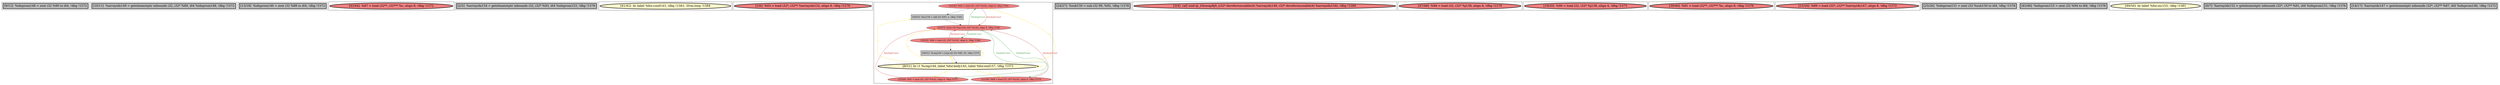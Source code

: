 
digraph G {





subgraph cluster18 {


node7298 [penwidth=3.0,fontsize=20,fillcolor=grey,label="[9/12]  %idxprom148 = zext i32 %90 to i64, !dbg !1572",shape=rectangle,style=filled ]



}

subgraph cluster16 {


node7296 [penwidth=3.0,fontsize=20,fillcolor=grey,label="[10/11]  %arrayidx149 = getelementptr inbounds i32, i32* %89, i64 %idxprom148, !dbg !1572",shape=rectangle,style=filled ]



}

subgraph cluster17 {


node7297 [penwidth=3.0,fontsize=20,fillcolor=grey,label="[13/18]  %idxprom146 = zext i32 %88 to i64, !dbg !1572",shape=rectangle,style=filled ]



}

subgraph cluster4 {


node7277 [penwidth=3.0,fontsize=20,fillcolor=lightcoral,label="[43/44]  %87 = load i32**, i32*** %c, align 8, !dbg !1572",shape=ellipse,style=filled ]



}

subgraph cluster3 {


node7276 [penwidth=3.0,fontsize=20,fillcolor=grey,label="[2/5]  %arrayidx154 = getelementptr inbounds i32, i32* %93, i64 %idxprom153, !dbg !1576",shape=rectangle,style=filled ]



}

subgraph cluster2 {


node7275 [penwidth=3.0,fontsize=20,fillcolor=lemonchiffon,label="[41/42]  br label %for.cond143, !dbg !1583, !llvm.loop !1584",shape=ellipse,style=filled ]



}

subgraph cluster1 {


node7274 [penwidth=3.0,fontsize=20,fillcolor=lightcoral,label="[1/6]  %93 = load i32*, i32** %arrayidx152, align 8, !dbg !1576",shape=ellipse,style=filled ]



}

subgraph cluster12 {


node7292 [fillcolor=lightcoral,label="[33/36]  %95 = load i32, i32* %i142, align 4, !dbg !1582",shape=ellipse,style=filled ]
node7286 [fillcolor=grey,label="[30/31]  %cmp144 = icmp ult i32 %86, 50, !dbg !1570",shape=rectangle,style=filled ]
node7289 [penwidth=3.0,fontsize=20,fillcolor=lemonchiffon,label="[8/51]  br i1 %cmp144, label %for.body145, label %for.end157, !dbg !1571",shape=ellipse,style=filled ]
node7285 [fillcolor=lightcoral,label="[23/28]  %92 = load i32, i32* %i142, align 4, !dbg !1577",shape=ellipse,style=filled ]
node7288 [fillcolor=grey,label="[34/35]  %inc156 = add i32 %95, 1, !dbg !1582",shape=rectangle,style=filled ]
node7290 [fillcolor=lightcoral,label="[29/32]  %86 = load i32, i32* %i142, align 4, !dbg !1568",shape=ellipse,style=filled ]
node7291 [fillcolor=lightcoral,label="[22/37]  store i32 %inc156, i32* %i142, align 4, !dbg !1582",shape=ellipse,style=filled ]
node7287 [fillcolor=lightcoral,label="[21/38]  %88 = load i32, i32* %i142, align 4, !dbg !1574",shape=ellipse,style=filled ]

node7291->node7292 [style=solid,color=forestgreen,label="T|indep|Const",penwidth=1.0,fontcolor=forestgreen ]
node7292->node7291 [style=solid,color=firebrick3,label="A|indep|Const",penwidth=1.0,fontcolor=firebrick3 ]
node7290->node7286 [style=solid,color=black,label="",penwidth=0.5,fontcolor=black ]
node7289->node7291 [style=solid,color=gold,label="C",penwidth=1.0,fontcolor=gold ]
node7285->node7291 [style=solid,color=firebrick3,label="A|indep|Const",penwidth=1.0,fontcolor=firebrick3 ]
node7291->node7287 [style=solid,color=forestgreen,label="T|indep|Const",penwidth=1.0,fontcolor=forestgreen ]
node7286->node7289 [style=solid,color=black,label="",penwidth=0.5,fontcolor=black ]
node7287->node7291 [style=solid,color=firebrick3,label="A|indep|Const",penwidth=1.0,fontcolor=firebrick3 ]
node7289->node7292 [style=solid,color=gold,label="C",penwidth=1.0,fontcolor=gold ]
node7292->node7288 [style=solid,color=black,label="",penwidth=0.5,fontcolor=black ]
node7291->node7285 [style=solid,color=forestgreen,label="T|indep|Const",penwidth=1.0,fontcolor=forestgreen ]
node7289->node7285 [style=solid,color=gold,label="C",penwidth=1.0,fontcolor=gold ]
node7289->node7288 [style=solid,color=gold,label="C",penwidth=1.0,fontcolor=gold ]
node7289->node7290 [style=solid,color=gold,label="C",penwidth=1.0,fontcolor=gold ]
node7289->node7286 [style=solid,color=gold,label="C",penwidth=1.0,fontcolor=gold ]
node7288->node7291 [style=solid,color=black,label="",penwidth=0.5,fontcolor=black ]
node7291->node7290 [style=solid,color=forestgreen,label="T|indep|Const",penwidth=1.0,fontcolor=forestgreen ]
node7290->node7291 [style=solid,color=firebrick3,label="A|indep|Const",penwidth=1.0,fontcolor=firebrick3 ]
node7289->node7287 [style=solid,color=gold,label="C",penwidth=1.0,fontcolor=gold ]
node7289->node7289 [style=solid,color=gold,label="C",penwidth=1.0,fontcolor=gold ]


}

subgraph cluster5 {


node7278 [penwidth=3.0,fontsize=20,fillcolor=grey,label="[24/27]  %sub150 = sub i32 99, %92, !dbg !1578",shape=rectangle,style=filled ]



}

subgraph cluster0 {


node7273 [penwidth=3.0,fontsize=20,fillcolor=lightcoral,label="[3/4]  call void @_Z4swapRjS_(i32* dereferenceable(4) %arrayidx149, i32* dereferenceable(4) %arrayidx154), !dbg !1580",shape=ellipse,style=filled ]



}

subgraph cluster6 {


node7279 [penwidth=3.0,fontsize=20,fillcolor=lightcoral,label="[47/48]  %94 = load i32, i32* %j138, align 4, !dbg !1579",shape=ellipse,style=filled ]



}

subgraph cluster14 {


node7294 [penwidth=3.0,fontsize=20,fillcolor=lightcoral,label="[19/20]  %90 = load i32, i32* %j138, align 4, !dbg !1575",shape=ellipse,style=filled ]



}

subgraph cluster7 {


node7280 [penwidth=3.0,fontsize=20,fillcolor=lightcoral,label="[39/40]  %91 = load i32**, i32*** %c, align 8, !dbg !1576",shape=ellipse,style=filled ]



}

subgraph cluster8 {


node7281 [penwidth=3.0,fontsize=20,fillcolor=lightcoral,label="[15/16]  %89 = load i32*, i32** %arrayidx147, align 8, !dbg !1572",shape=ellipse,style=filled ]



}

subgraph cluster9 {


node7282 [penwidth=3.0,fontsize=20,fillcolor=grey,label="[25/26]  %idxprom151 = zext i32 %sub150 to i64, !dbg !1576",shape=rectangle,style=filled ]



}

subgraph cluster10 {


node7283 [penwidth=3.0,fontsize=20,fillcolor=grey,label="[45/46]  %idxprom153 = zext i32 %94 to i64, !dbg !1576",shape=rectangle,style=filled ]



}

subgraph cluster11 {


node7284 [penwidth=3.0,fontsize=20,fillcolor=lemonchiffon,label="[49/50]  br label %for.inc155, !dbg !1581",shape=ellipse,style=filled ]



}

subgraph cluster13 {


node7293 [penwidth=3.0,fontsize=20,fillcolor=grey,label="[0/7]  %arrayidx152 = getelementptr inbounds i32*, i32** %91, i64 %idxprom151, !dbg !1576",shape=rectangle,style=filled ]



}

subgraph cluster15 {


node7295 [penwidth=3.0,fontsize=20,fillcolor=grey,label="[14/17]  %arrayidx147 = getelementptr inbounds i32*, i32** %87, i64 %idxprom146, !dbg !1572",shape=rectangle,style=filled ]



}

}
